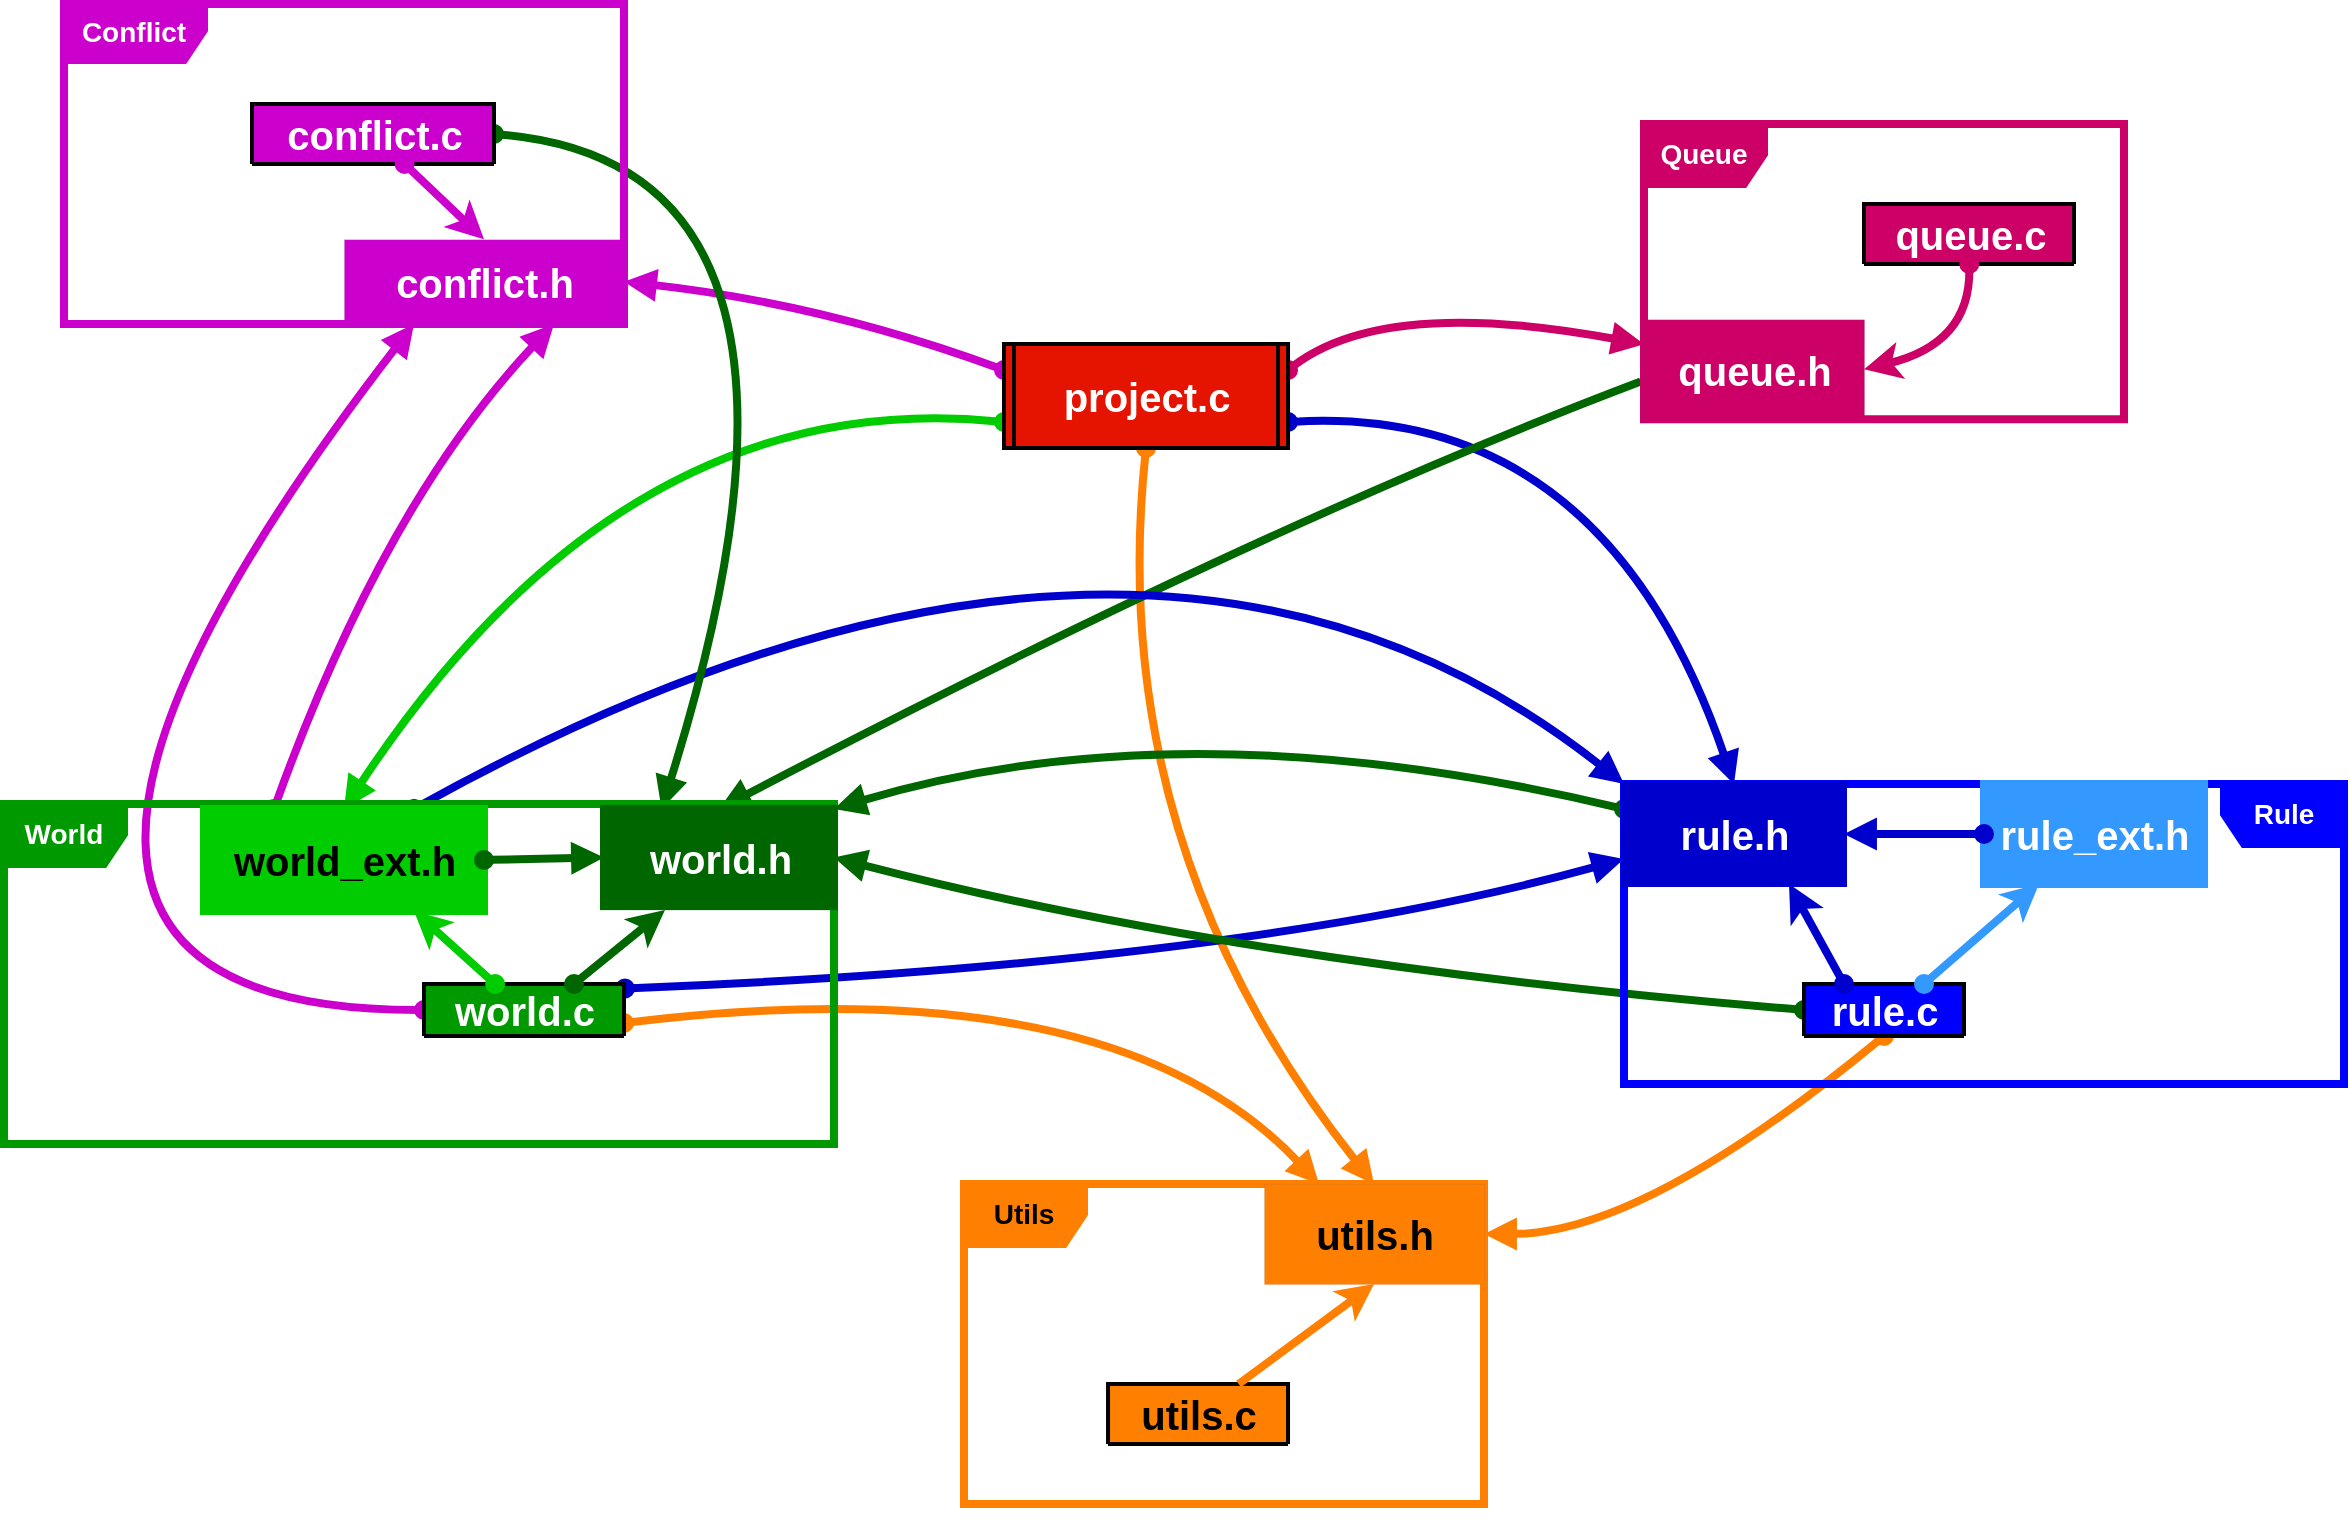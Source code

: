 <mxfile version="15.8.7" type="device"><diagram id="IHy4brF8DcbClrxb9_Ci" name="Page-1"><mxGraphModel dx="1422" dy="879" grid="1" gridSize="10" guides="1" tooltips="1" connect="1" arrows="1" fold="1" page="1" pageScale="1" pageWidth="827" pageHeight="1169" math="0" shadow="0"><root><mxCell id="0"/><mxCell id="1" parent="0"/><mxCell id="edge1" style="html=1;exitX=0;exitY=0.25;entryX=1;entryY=0.5;jettySize=auto;curved=1;endArrow=block;dashed=0;endFill=1;exitDx=0;exitDy=0;entryDx=0;entryDy=0;strokeWidth=4;strokeColor=#CC00CC;startArrow=oval;startFill=1;" parent="1" source="ZbygJh6ZweGKEKTTffZ8-1" target="CMv6oAulMgxnajZp-D9U-34" edge="1"><mxGeometry relative="1" as="geometry"><Array as="points"><mxPoint x="690" y="355"/></Array></mxGeometry></mxCell><mxCell id="edge2" style="html=1;exitX=1;exitY=0.25;jettySize=auto;curved=1;endArrow=block;dashed=0;endFill=1;strokeWidth=4;strokeColor=#CC0066;exitDx=0;exitDy=0;entryX=0;entryY=0.25;entryDx=0;entryDy=0;startArrow=oval;startFill=1;" parent="1" source="ZbygJh6ZweGKEKTTffZ8-1" target="CMv6oAulMgxnajZp-D9U-40" edge="1"><mxGeometry relative="1" as="geometry"><Array as="points"><mxPoint x="970" y="351"/></Array><mxPoint x="1142.5" y="227" as="targetPoint"/></mxGeometry></mxCell><mxCell id="edge3" style="html=1;exitX=1;exitY=0.75;jettySize=auto;curved=1;endArrow=block;dashed=0;endFill=1;exitDx=0;exitDy=0;entryX=0.5;entryY=0;entryDx=0;entryDy=0;strokeWidth=4;strokeColor=#0000CC;startArrow=oval;startFill=1;" parent="1" source="ZbygJh6ZweGKEKTTffZ8-1" target="CMv6oAulMgxnajZp-D9U-17" edge="1"><mxGeometry relative="1" as="geometry"><mxPoint x="1210" y="807" as="targetPoint"/><Array as="points"><mxPoint x="1080" y="405"/></Array></mxGeometry></mxCell><mxCell id="edge4" style="html=1;entryX=0.5;entryY=0;jettySize=auto;curved=1;endArrow=block;dashed=0;endFill=1;entryDx=0;entryDy=0;strokeWidth=4;strokeColor=#00CC00;exitX=0;exitY=0.75;exitDx=0;exitDy=0;startArrow=oval;startFill=1;" parent="1" source="ZbygJh6ZweGKEKTTffZ8-1" target="CMv6oAulMgxnajZp-D9U-10" edge="1"><mxGeometry relative="1" as="geometry"><Array as="points"><mxPoint x="590" y="395"/></Array><mxPoint x="800" y="597" as="sourcePoint"/></mxGeometry></mxCell><mxCell id="edge5" style="html=1;exitX=0.5;exitY=1;jettySize=auto;curved=1;endArrow=block;dashed=0;endFill=1;exitDx=0;exitDy=0;strokeWidth=4;strokeColor=#FF8000;entryX=0.5;entryY=0;entryDx=0;entryDy=0;startArrow=oval;startFill=1;" parent="1" source="ZbygJh6ZweGKEKTTffZ8-1" target="CMv6oAulMgxnajZp-D9U-26" edge="1"><mxGeometry relative="1" as="geometry"><Array as="points"><mxPoint x="830" y="625"/></Array></mxGeometry></mxCell><mxCell id="edge6" style="html=1;exitX=-0.015;exitY=0.623;entryX=0.5;entryY=0;jettySize=auto;curved=1;endArrow=block;dashed=0;endFill=1;exitDx=0;exitDy=0;entryDx=0;entryDy=0;exitPerimeter=0;strokeColor=#006600;strokeWidth=4;" parent="1" source="CMv6oAulMgxnajZp-D9U-40" target="CMv6oAulMgxnajZp-D9U-5" edge="1"><mxGeometry relative="1" as="geometry"><Array as="points"><mxPoint x="910" y="465"/></Array></mxGeometry></mxCell><mxCell id="edge7" style="html=1;exitX=0;exitY=0.25;entryX=1;entryY=0;jettySize=auto;curved=1;endArrow=block;dashed=0;endFill=1;entryDx=0;entryDy=0;exitDx=0;exitDy=0;strokeColor=#006600;strokeWidth=4;startArrow=oval;startFill=1;startSize=6;" parent="1" source="CMv6oAulMgxnajZp-D9U-17" target="CMv6oAulMgxnajZp-D9U-5" edge="1"><mxGeometry relative="1" as="geometry"><Array as="points"><mxPoint x="870" y="555"/></Array></mxGeometry></mxCell><mxCell id="edge10" style="html=1;exitX=0.25;exitY=0;jettySize=auto;curved=1;endArrow=block;dashed=0;endFill=1;exitDx=0;exitDy=0;strokeColor=#CC00CC;strokeWidth=4;startArrow=oval;startFill=1;entryX=0.75;entryY=1;entryDx=0;entryDy=0;" parent="1" source="CMv6oAulMgxnajZp-D9U-10" target="CMv6oAulMgxnajZp-D9U-34" edge="1"><mxGeometry relative="1" as="geometry"><Array as="points"><mxPoint x="470" y="455"/></Array><mxPoint x="570" y="475" as="targetPoint"/></mxGeometry></mxCell><mxCell id="edge12" style="html=1;jettySize=auto;curved=1;endArrow=block;dashed=0;endFill=1;entryX=0;entryY=0;entryDx=0;entryDy=0;strokeColor=#0000CC;strokeWidth=4;startArrow=oval;exitX=0.75;exitY=0;exitDx=0;exitDy=0;startFill=1;" parent="1" source="CMv6oAulMgxnajZp-D9U-10" target="CMv6oAulMgxnajZp-D9U-17" edge="1"><mxGeometry relative="1" as="geometry"><mxPoint x="1220" y="767" as="targetPoint"/><Array as="points"><mxPoint x="850" y="405"/></Array><mxPoint x="560" y="477" as="sourcePoint"/></mxGeometry></mxCell><mxCell id="edge9" style="html=1;exitX=1;exitY=0.5;entryX=0.25;entryY=0;jettySize=auto;curved=1;endArrow=block;dashed=0;endFill=1;entryDx=0;entryDy=0;exitDx=0;exitDy=0;strokeColor=#006600;strokeWidth=4;startArrow=oval;startFill=1;" parent="1" source="CMv6oAulMgxnajZp-D9U-30" target="CMv6oAulMgxnajZp-D9U-5" edge="1"><mxGeometry relative="1" as="geometry"><Array as="points"><mxPoint x="710" y="285"/></Array><mxPoint x="609.24" y="915.152" as="sourcePoint"/></mxGeometry></mxCell><mxCell id="edge15" style="html=1;exitX=0;exitY=0.5;jettySize=auto;curved=1;endArrow=block;dashed=0;endFill=1;exitDx=0;exitDy=0;strokeColor=#CC00CC;strokeWidth=4;startArrow=oval;startFill=1;entryX=0.25;entryY=1;entryDx=0;entryDy=0;" parent="1" source="CMv6oAulMgxnajZp-D9U-1" target="CMv6oAulMgxnajZp-D9U-34" edge="1"><mxGeometry relative="1" as="geometry"><Array as="points"><mxPoint x="220" y="708"/></Array><mxPoint x="580" y="1244" as="sourcePoint"/><mxPoint x="540" y="505" as="targetPoint"/></mxGeometry></mxCell><mxCell id="edge16" style="html=1;entryX=0;entryY=0.75;jettySize=auto;curved=1;endArrow=block;dashed=0;endFill=1;entryDx=0;entryDy=0;strokeWidth=4;strokeColor=#0000CC;startArrow=oval;startFill=1;exitX=1.005;exitY=0.086;exitDx=0;exitDy=0;exitPerimeter=0;" parent="1" source="CMv6oAulMgxnajZp-D9U-1" target="CMv6oAulMgxnajZp-D9U-17" edge="1"><mxGeometry relative="1" as="geometry"><Array as="points"><mxPoint x="900" y="685"/></Array><mxPoint x="760" y="653" as="sourcePoint"/></mxGeometry></mxCell><mxCell id="edge18" style="html=1;entryX=0.25;entryY=0;jettySize=auto;curved=1;endArrow=block;dashed=0;endFill=1;entryDx=0;entryDy=0;strokeWidth=4;strokeColor=#FF8000;exitX=1;exitY=0.75;exitDx=0;exitDy=0;startArrow=oval;startFill=1;" parent="1" source="JvfS2HEiLOCauHe2CTk1-27" target="CMv6oAulMgxnajZp-D9U-26" edge="1"><mxGeometry relative="1" as="geometry"><Array as="points"><mxPoint x="834" y="685"/></Array><mxPoint x="760" y="780" as="sourcePoint"/></mxGeometry></mxCell><mxCell id="edge21" style="html=1;jettySize=auto;curved=1;endArrow=block;dashed=0;endFill=1;strokeWidth=4;strokeColor=#FF8000;exitX=0.5;exitY=1;exitDx=0;exitDy=0;startArrow=oval;startFill=1;entryX=1;entryY=0.5;entryDx=0;entryDy=0;" parent="1" source="CMv6oAulMgxnajZp-D9U-13" target="CMv6oAulMgxnajZp-D9U-26" edge="1"><mxGeometry relative="1" as="geometry"><mxPoint x="1060" y="703" as="sourcePoint"/><Array as="points"><mxPoint x="1100" y="820"/></Array><mxPoint x="900" y="685" as="targetPoint"/></mxGeometry></mxCell><mxCell id="edge19" style="rounded=1;html=1;entryX=1;entryY=0.5;jettySize=auto;curved=1;endArrow=block;dashed=0;endFill=1;entryDx=0;entryDy=0;exitX=0;exitY=0.5;exitDx=0;exitDy=0;strokeWidth=4;strokeColor=#006600;startArrow=oval;startFill=1;" parent="1" source="CMv6oAulMgxnajZp-D9U-13" target="CMv6oAulMgxnajZp-D9U-5" edge="1"><mxGeometry relative="1" as="geometry"><Array as="points"><mxPoint x="900" y="685"/></Array><mxPoint x="1058.82" y="689.624" as="sourcePoint"/></mxGeometry></mxCell><mxCell id="ZbygJh6ZweGKEKTTffZ8-1" value="&lt;font style=&quot;font-size: 20px&quot;&gt;project.c&lt;/font&gt;" style="shape=process2;fixedSize=1;size=5;fontStyle=1;rounded=0;shadow=0;comic=0;fontFamily=Helvetica;fontSize=20;strokeColor=#000000;strokeWidth=2;fillColor=#e51400;html=1;fontColor=#ffffff;" parent="1" vertex="1"><mxGeometry x="780" y="375" width="142.02" height="52" as="geometry"/></mxCell><mxCell id="ZbygJh6ZweGKEKTTffZ8-6" value="&lt;font style=&quot;font-size: 14px&quot;&gt;&lt;b&gt;Utils&lt;/b&gt;&lt;/font&gt;" style="shape=umlFrame;whiteSpace=wrap;html=1;fillColor=#FF8000;strokeWidth=4;strokeColor=#FF8000;swimlaneFillColor=none;container=1;" parent="1" vertex="1"><mxGeometry x="760" y="795" width="260" height="160" as="geometry"/></mxCell><mxCell id="CMv6oAulMgxnajZp-D9U-26" value="&lt;b style=&quot;font-size: 20px&quot;&gt;utils.h&lt;br style=&quot;font-size: 20px&quot;&gt;&lt;/b&gt;" style="html=1;rounded=0;shadow=0;comic=0;fontFamily=Helvetica;fontSize=20;strokeColor=#56517e;strokeWidth=0;fillColor=#FF8000;verticalAlign=middle;" parent="ZbygJh6ZweGKEKTTffZ8-6" vertex="1"><mxGeometry x="150" width="110" height="50" as="geometry"/></mxCell><mxCell id="CMv6oAulMgxnajZp-D9U-22" value="utils.c" style="swimlane;fontStyle=1;align=center;verticalAlign=middle;childLayout=stackLayout;horizontal=1;startSize=30;horizontalStack=0;resizeParent=1;resizeParentMax=0;resizeLast=0;collapsible=1;marginBottom=0;rounded=0;shadow=0;comic=0;fontFamily=Helvetica;fontSize=20;strokeColor=#000000;strokeWidth=2;fillColor=#FF8000;html=1;" parent="ZbygJh6ZweGKEKTTffZ8-6" vertex="1" collapsed="1"><mxGeometry x="72.02" y="100" width="90" height="30" as="geometry"><mxRectangle x="250" y="960" width="200" height="124" as="alternateBounds"/></mxGeometry></mxCell><mxCell id="JvfS2HEiLOCauHe2CTk1-21" value="&lt;span style=&quot;color: rgb(0 , 0 , 0)&quot;&gt;enum state&lt;/span&gt;" style="text;whiteSpace=wrap;html=1;fontSize=14;fontFamily=Tahoma;fontColor=#FFFFFF;verticalAlign=middle;spacing=2;spacingLeft=4;spacingRight=4;" parent="CMv6oAulMgxnajZp-D9U-22" vertex="1"><mxGeometry y="30" width="90" height="30" as="geometry"/></mxCell><mxCell id="CMv6oAulMgxnajZp-D9U-24" value="" style="line;strokeWidth=1;fillColor=none;align=left;verticalAlign=middle;spacingTop=-1;spacingLeft=3;spacingRight=3;rotatable=0;labelPosition=right;points=[];portConstraint=eastwest;rounded=0;shadow=0;comic=0;fontFamily=Helvetica;fontSize=14;html=1;" parent="CMv6oAulMgxnajZp-D9U-22" vertex="1"><mxGeometry y="60" width="90" height="8" as="geometry"/></mxCell><mxCell id="JvfS2HEiLOCauHe2CTk1-26" value="&lt;span style=&quot;color: rgb(0 , 0 , 0)&quot;&gt;int modulo()&lt;/span&gt;" style="text;whiteSpace=wrap;html=1;fontSize=14;fontFamily=Tahoma;fontColor=#FFFFFF;verticalAlign=middle;spacing=2;spacingLeft=4;spacingRight=4;" parent="CMv6oAulMgxnajZp-D9U-22" vertex="1"><mxGeometry y="68" width="90" height="30" as="geometry"/></mxCell><mxCell id="JvfS2HEiLOCauHe2CTk1-25" value="&lt;span style=&quot;color: rgb(0 , 0 , 0) ; font-family: &amp;#34;tahoma&amp;#34;&quot;&gt;unsigned int chose_change()&lt;/span&gt;" style="text;whiteSpace=wrap;html=1;fontSize=14;fontFamily=Tahoma;fontColor=#FFFFFF;verticalAlign=middle;spacing=2;spacingLeft=4;spacingRight=4;" parent="CMv6oAulMgxnajZp-D9U-22" vertex="1"><mxGeometry y="98" width="90" height="30" as="geometry"/></mxCell><mxCell id="CMv6oAulMgxnajZp-D9U-27" value="" style="endArrow=classic;html=1;fontFamily=Helvetica;fontSize=14;startSize=23;curved=1;entryX=0.5;entryY=1;entryDx=0;entryDy=0;strokeWidth=4;strokeColor=#FF8000;" parent="ZbygJh6ZweGKEKTTffZ8-6" source="CMv6oAulMgxnajZp-D9U-22" target="CMv6oAulMgxnajZp-D9U-26" edge="1"><mxGeometry width="50" height="50" relative="1" as="geometry"><mxPoint x="367.5" y="-3.5" as="sourcePoint"/><mxPoint x="337.5" y="-33.5" as="targetPoint"/></mxGeometry></mxCell><mxCell id="ZbygJh6ZweGKEKTTffZ8-9" value="&lt;font color=&quot;#ffffff&quot; style=&quot;line-height: 1.2 ; font-size: 14px&quot;&gt;&lt;b&gt;Queue&lt;/b&gt;&lt;/font&gt;" style="shape=umlFrame;whiteSpace=wrap;html=1;fillColor=#CC0066;strokeWidth=4;strokeColor=#CC0066;swimlaneFillColor=none;container=1;" parent="1" vertex="1"><mxGeometry x="1100" y="265" width="240" height="147.65" as="geometry"><mxRectangle x="925" y="17" width="80" height="20" as="alternateBounds"/></mxGeometry></mxCell><mxCell id="CMv6oAulMgxnajZp-D9U-36" value="&lt;font color=&quot;#ffffff&quot; style=&quot;font-size: 20px;&quot;&gt;queue.c&lt;/font&gt;" style="swimlane;fontStyle=1;align=center;verticalAlign=middle;childLayout=stackLayout;horizontal=1;startSize=30;horizontalStack=0;resizeParent=1;resizeParentMax=0;resizeLast=0;collapsible=1;marginBottom=0;rounded=0;shadow=0;comic=0;fontFamily=Helvetica;fontSize=20;strokeColor=#000000;strokeWidth=2;fillColor=#CC0066;html=1;" parent="ZbygJh6ZweGKEKTTffZ8-9" vertex="1" collapsed="1"><mxGeometry x="110" y="40" width="105" height="30" as="geometry"><mxRectangle x="125" y="20" width="210" height="244" as="alternateBounds"/></mxGeometry></mxCell><mxCell id="JvfS2HEiLOCauHe2CTk1-33" value="&lt;span style=&quot;font-family: &amp;#34;tahoma&amp;#34;&quot;&gt;struct change&amp;nbsp;&lt;/span&gt;" style="text;strokeColor=none;fillColor=none;align=left;verticalAlign=middle;spacingLeft=4;spacingRight=4;overflow=hidden;rotatable=0;points=[[0,0.5],[1,0.5]];portConstraint=eastwest;rounded=0;shadow=0;comic=0;fontFamily=Helvetica;fontSize=14;html=1;" parent="CMv6oAulMgxnajZp-D9U-36" vertex="1"><mxGeometry y="30" width="105" height="30" as="geometry"/></mxCell><mxCell id="JvfS2HEiLOCauHe2CTk1-34" value="&lt;span style=&quot;font-family: &amp;#34;tahoma&amp;#34;&quot;&gt;struct queue&lt;/span&gt;" style="text;strokeColor=none;fillColor=none;align=left;verticalAlign=middle;spacingLeft=4;spacingRight=4;overflow=hidden;rotatable=0;points=[[0,0.5],[1,0.5]];portConstraint=eastwest;rounded=0;shadow=0;comic=0;fontFamily=Helvetica;fontSize=14;html=1;" parent="CMv6oAulMgxnajZp-D9U-36" vertex="1"><mxGeometry y="60" width="105" height="30" as="geometry"/></mxCell><mxCell id="CMv6oAulMgxnajZp-D9U-38" value="" style="line;strokeWidth=1;fillColor=none;align=left;verticalAlign=middle;spacingTop=-1;spacingLeft=3;spacingRight=3;rotatable=0;labelPosition=right;points=[];portConstraint=eastwest;rounded=0;shadow=0;comic=0;fontFamily=Helvetica;fontSize=14;html=1;" parent="CMv6oAulMgxnajZp-D9U-36" vertex="1"><mxGeometry y="90" width="105" height="8" as="geometry"/></mxCell><mxCell id="JvfS2HEiLOCauHe2CTk1-35" value="&lt;span style=&quot;font-family: &amp;#34;tahoma&amp;#34;&quot;&gt;struct change* change_create()&lt;/span&gt;" style="text;strokeColor=none;fillColor=none;align=left;verticalAlign=middle;spacingLeft=4;spacingRight=4;overflow=hidden;rotatable=0;points=[[0,0.5],[1,0.5]];portConstraint=eastwest;rounded=0;shadow=0;comic=0;fontFamily=Helvetica;fontSize=14;html=1;" parent="CMv6oAulMgxnajZp-D9U-36" vertex="1"><mxGeometry y="98" width="105" height="30" as="geometry"/></mxCell><mxCell id="JvfS2HEiLOCauHe2CTk1-36" value="&lt;div style=&quot;font-family: &amp;#34;tahoma&amp;#34;&quot;&gt;void queue_init();&lt;/div&gt;" style="text;strokeColor=none;fillColor=none;align=left;verticalAlign=middle;spacingLeft=4;spacingRight=4;overflow=hidden;rotatable=0;points=[[0,0.5],[1,0.5]];portConstraint=eastwest;rounded=0;shadow=0;comic=0;fontFamily=Helvetica;fontSize=14;html=1;" parent="CMv6oAulMgxnajZp-D9U-36" vertex="1"><mxGeometry y="128" width="105" height="30" as="geometry"/></mxCell><mxCell id="JvfS2HEiLOCauHe2CTk1-37" value="&lt;span style=&quot;font-family: &amp;#34;tahoma&amp;#34;&quot;&gt;int queue_is_not_empty()&lt;/span&gt;" style="text;strokeColor=none;fillColor=none;align=left;verticalAlign=middle;spacingLeft=4;spacingRight=4;overflow=hidden;rotatable=0;points=[[0,0.5],[1,0.5]];portConstraint=eastwest;rounded=0;shadow=0;comic=0;fontFamily=Helvetica;fontSize=14;html=1;" parent="CMv6oAulMgxnajZp-D9U-36" vertex="1"><mxGeometry y="158" width="105" height="30" as="geometry"/></mxCell><mxCell id="JvfS2HEiLOCauHe2CTk1-38" value="&lt;span style=&quot;font-family: &amp;#34;tahoma&amp;#34;&quot;&gt;void queue_append()&lt;/span&gt;" style="text;strokeColor=none;fillColor=none;align=left;verticalAlign=middle;spacingLeft=4;spacingRight=4;overflow=hidden;rotatable=0;points=[[0,0.5],[1,0.5]];portConstraint=eastwest;rounded=0;shadow=0;comic=0;fontFamily=Helvetica;fontSize=14;html=1;" parent="CMv6oAulMgxnajZp-D9U-36" vertex="1"><mxGeometry y="188" width="105" height="30" as="geometry"/></mxCell><mxCell id="JvfS2HEiLOCauHe2CTk1-39" value="&lt;span style=&quot;font-family: &amp;#34;tahoma&amp;#34;&quot;&gt;struct change* queue_pop()&lt;/span&gt;" style="text;strokeColor=none;fillColor=none;align=left;verticalAlign=middle;spacingLeft=4;spacingRight=4;overflow=hidden;rotatable=0;points=[[0,0.5],[1,0.5]];portConstraint=eastwest;rounded=0;shadow=0;comic=0;fontFamily=Helvetica;fontSize=14;html=1;" parent="CMv6oAulMgxnajZp-D9U-36" vertex="1"><mxGeometry y="218" width="105" height="30" as="geometry"/></mxCell><mxCell id="CMv6oAulMgxnajZp-D9U-40" value="&lt;b style=&quot;font-size: 20px;&quot;&gt;&lt;font color=&quot;#ffffff&quot; style=&quot;font-size: 20px;&quot;&gt;queue.h&lt;/font&gt;&lt;br style=&quot;font-size: 20px;&quot;&gt;&lt;/b&gt;" style="html=1;rounded=0;shadow=0;comic=0;fontFamily=Helvetica;fontSize=20;strokeColor=#56517e;strokeWidth=0;fillColor=#CC0066;verticalAlign=middle;" parent="ZbygJh6ZweGKEKTTffZ8-9" vertex="1"><mxGeometry y="97.65" width="110" height="50" as="geometry"/></mxCell><mxCell id="CMv6oAulMgxnajZp-D9U-41" value="" style="endArrow=classic;html=1;fontFamily=Helvetica;fontSize=14;startSize=6;curved=1;entryX=1;entryY=0.5;entryDx=0;entryDy=0;strokeWidth=4;strokeColor=#CC0066;startArrow=oval;startFill=1;" parent="ZbygJh6ZweGKEKTTffZ8-9" source="CMv6oAulMgxnajZp-D9U-36" target="CMv6oAulMgxnajZp-D9U-40" edge="1"><mxGeometry width="50" height="50" relative="1" as="geometry"><mxPoint x="-201.5" y="-6" as="sourcePoint"/><mxPoint x="-231.5" y="-36" as="targetPoint"/><Array as="points"><mxPoint x="163" y="110"/></Array></mxGeometry></mxCell><mxCell id="ZbygJh6ZweGKEKTTffZ8-10" value="&lt;font style=&quot;font-size: 14px&quot; color=&quot;#ffffff&quot;&gt;&lt;b&gt;Conflict&lt;/b&gt;&lt;/font&gt;" style="shape=umlFrame;whiteSpace=wrap;html=1;fillColor=#CC00CC;strokeWidth=4;strokeColor=#CC00CC;swimlaneFillColor=none;shadow=0;treeMoving=0;container=1;width=70;height=28;" parent="1" vertex="1"><mxGeometry x="310" y="205" width="280" height="160" as="geometry"/></mxCell><mxCell id="CMv6oAulMgxnajZp-D9U-34" value="&lt;b&gt;&lt;font color=&quot;#ffffff&quot; style=&quot;font-size: 20px&quot;&gt;conflict.h&lt;/font&gt;&lt;br&gt;&lt;/b&gt;" style="html=1;rounded=0;shadow=0;comic=0;fontFamily=Helvetica;fontSize=14;strokeColor=#56517e;strokeWidth=0;fillColor=#CC00CC;" parent="ZbygJh6ZweGKEKTTffZ8-10" vertex="1"><mxGeometry x="140" y="117.65" width="140" height="42.35" as="geometry"/></mxCell><mxCell id="CMv6oAulMgxnajZp-D9U-30" value="&lt;font color=&quot;#ffffff&quot; style=&quot;font-size: 20px&quot;&gt;conflict.c&lt;/font&gt;" style="swimlane;fontStyle=1;align=center;verticalAlign=middle;childLayout=stackLayout;horizontal=1;startSize=33;horizontalStack=0;resizeParent=1;resizeParentMax=0;resizeLast=0;collapsible=1;marginBottom=0;rounded=0;shadow=0;comic=0;fontFamily=Helvetica;fontSize=14;strokeColor=#000000;strokeWidth=2;fillColor=#CC00CC;html=1;" parent="ZbygJh6ZweGKEKTTffZ8-10" vertex="1" collapsed="1"><mxGeometry x="94" y="50" width="121" height="30" as="geometry"><mxRectangle x="79" y="20" width="190" height="117" as="alternateBounds"/></mxGeometry></mxCell><mxCell id="CMv6oAulMgxnajZp-D9U-31" value="&lt;div&gt;&lt;font face=&quot;Tahoma&quot;&gt;struct conflict&amp;nbsp;&lt;/font&gt;&lt;/div&gt;" style="text;strokeColor=none;fillColor=none;align=left;verticalAlign=middle;spacingLeft=4;spacingRight=4;overflow=hidden;rotatable=0;points=[[0,0.5],[1,0.5]];portConstraint=eastwest;rounded=0;shadow=0;comic=0;fontFamily=Helvetica;fontSize=14;html=1;" parent="CMv6oAulMgxnajZp-D9U-30" vertex="1"><mxGeometry y="30" width="121" height="24" as="geometry"/></mxCell><mxCell id="CMv6oAulMgxnajZp-D9U-32" value="" style="line;strokeWidth=1;fillColor=none;align=left;verticalAlign=middle;spacingTop=-1;spacingLeft=3;spacingRight=3;rotatable=0;labelPosition=right;points=[];portConstraint=eastwest;rounded=0;shadow=0;comic=0;fontFamily=Helvetica;fontSize=14;html=1;" parent="CMv6oAulMgxnajZp-D9U-30" vertex="1"><mxGeometry y="54" width="121" height="8" as="geometry"/></mxCell><mxCell id="CMv6oAulMgxnajZp-D9U-33" value="&lt;div&gt;&lt;font face=&quot;Tahoma&quot;&gt;void construct_t_conflicts()&lt;/font&gt;&lt;/div&gt;" style="text;strokeColor=none;fillColor=none;align=left;verticalAlign=middle;spacingLeft=4;spacingRight=4;overflow=hidden;rotatable=0;points=[[0,0.5],[1,0.5]];portConstraint=eastwest;rounded=0;shadow=0;comic=0;fontFamily=Helvetica;fontSize=14;html=1;" parent="CMv6oAulMgxnajZp-D9U-30" vertex="1"><mxGeometry y="62" width="121" height="24" as="geometry"/></mxCell><mxCell id="4Sy4w3mV0IqZhs9dbPJF-2" value="&lt;div&gt;&lt;span&gt;&lt;font face=&quot;Tahoma&quot;&gt;int solve_conflict()&lt;/font&gt;&lt;/span&gt;&lt;br&gt;&lt;/div&gt;" style="text;strokeColor=none;fillColor=none;align=left;verticalAlign=middle;spacingLeft=4;spacingRight=4;overflow=hidden;rotatable=0;points=[[0,0.5],[1,0.5]];portConstraint=eastwest;rounded=0;shadow=0;comic=0;fontFamily=Helvetica;fontSize=14;html=1;" parent="CMv6oAulMgxnajZp-D9U-30" vertex="1"><mxGeometry y="86" width="121" height="28" as="geometry"/></mxCell><mxCell id="CMv6oAulMgxnajZp-D9U-35" value="" style="endArrow=classic;html=1;fontFamily=Helvetica;fontSize=14;startSize=6;curved=1;entryX=0.5;entryY=0;entryDx=0;entryDy=0;strokeWidth=4;strokeColor=#CC00CC;startArrow=oval;startFill=1;" parent="ZbygJh6ZweGKEKTTffZ8-10" source="CMv6oAulMgxnajZp-D9U-30" target="CMv6oAulMgxnajZp-D9U-34" edge="1"><mxGeometry width="50" height="50" relative="1" as="geometry"><mxPoint x="165" y="299" as="sourcePoint"/><mxPoint x="135" y="269" as="targetPoint"/></mxGeometry></mxCell><mxCell id="ZbygJh6ZweGKEKTTffZ8-7" value="&lt;font style=&quot;font-size: 14px&quot; color=&quot;#ffffff&quot;&gt;&lt;b&gt;Rule&lt;/b&gt;&lt;/font&gt;" style="shape=umlFrame;whiteSpace=wrap;html=1;fillColor=#0000FF;strokeWidth=4;strokeColor=#0000FF;swimlaneFillColor=none;flipH=1;container=1;noLabel=0;snapToPoint=0;treeFolding=0;" parent="1" vertex="1"><mxGeometry x="1090" y="595" width="360" height="150" as="geometry"/></mxCell><mxCell id="CMv6oAulMgxnajZp-D9U-17" value="&lt;b style=&quot;font-size: 20px&quot;&gt;&lt;font color=&quot;#ffffff&quot; style=&quot;font-size: 20px&quot;&gt;rule.h&lt;/font&gt;&lt;br style=&quot;font-size: 20px&quot;&gt;&lt;/b&gt;" style="html=1;rounded=0;shadow=0;comic=0;fontFamily=Helvetica;fontSize=20;strokeWidth=3;fillColor=#0000CC;strokeColor=#0000CC;" parent="ZbygJh6ZweGKEKTTffZ8-7" vertex="1"><mxGeometry width="110" height="50" as="geometry"/></mxCell><mxCell id="CMv6oAulMgxnajZp-D9U-19" value="&lt;b style=&quot;font-size: 20px&quot;&gt;&lt;font color=&quot;#ffffff&quot; style=&quot;font-size: 20px&quot;&gt;rule_ext.h&lt;/font&gt;&lt;br style=&quot;font-size: 20px&quot;&gt;&lt;/b&gt;" style="html=1;rounded=0;shadow=0;comic=0;fontFamily=Helvetica;fontSize=20;strokeWidth=4;fillColor=#3399FF;strokeColor=#3399FF;" parent="ZbygJh6ZweGKEKTTffZ8-7" vertex="1"><mxGeometry x="180" width="110" height="50" as="geometry"/></mxCell><mxCell id="CMv6oAulMgxnajZp-D9U-12" style="rounded=1;html=1;jettySize=auto;curved=1;endArrow=block;dashed=0;endFill=1;entryX=1;entryY=0.5;entryDx=0;entryDy=0;strokeColor=#0000CC;strokeWidth=4;startArrow=oval;startFill=1;exitX=0;exitY=0.5;exitDx=0;exitDy=0;" parent="ZbygJh6ZweGKEKTTffZ8-7" source="CMv6oAulMgxnajZp-D9U-19" target="CMv6oAulMgxnajZp-D9U-17" edge="1"><mxGeometry relative="1" as="geometry"><Array as="points"/><mxPoint x="-109" y="-699" as="targetPoint"/><mxPoint x="150" y="25" as="sourcePoint"/></mxGeometry></mxCell><mxCell id="CMv6oAulMgxnajZp-D9U-13" value="&lt;font color=&quot;#ffffff&quot; style=&quot;font-size: 20px;&quot;&gt;rule.c&lt;/font&gt;" style="swimlane;fontStyle=1;align=center;verticalAlign=middle;childLayout=stackLayout;horizontal=1;startSize=26;horizontalStack=0;resizeParent=1;resizeParentMax=0;resizeLast=0;collapsible=1;marginBottom=0;rounded=0;shadow=0;comic=0;fontFamily=Helvetica;fontSize=20;strokeColor=#000000;strokeWidth=2;fillColor=#0000FF;html=1;" parent="ZbygJh6ZweGKEKTTffZ8-7" vertex="1" collapsed="1"><mxGeometry x="90" y="100" width="80" height="26" as="geometry"><mxRectangle x="40" y="90" width="220" height="402" as="alternateBounds"/></mxGeometry></mxCell><mxCell id="JvfS2HEiLOCauHe2CTk1-18" value="&lt;div&gt;&lt;span style=&quot;font-family: &amp;#34;tahoma&amp;#34;&quot;&gt;struct next_state&lt;/span&gt;&lt;/div&gt;" style="text;strokeColor=none;fillColor=none;align=left;verticalAlign=middle;spacingLeft=4;spacingRight=4;overflow=hidden;rotatable=0;points=[[0,0.5],[1,0.5]];portConstraint=eastwest;rounded=0;shadow=0;comic=0;fontFamily=Helvetica;fontSize=14;html=1;" parent="CMv6oAulMgxnajZp-D9U-13" vertex="1"><mxGeometry y="26" width="80" height="30" as="geometry"/></mxCell><mxCell id="JvfS2HEiLOCauHe2CTk1-17" value="&lt;div&gt;&lt;span style=&quot;font-family: &amp;#34;tahoma&amp;#34;&quot;&gt;struct rule&lt;/span&gt;&lt;/div&gt;" style="text;strokeColor=none;fillColor=none;align=left;verticalAlign=middle;spacingLeft=4;spacingRight=4;overflow=hidden;rotatable=0;points=[[0,0.5],[1,0.5]];portConstraint=eastwest;rounded=0;shadow=0;comic=0;fontFamily=Helvetica;fontSize=14;html=1;" parent="CMv6oAulMgxnajZp-D9U-13" vertex="1"><mxGeometry y="56" width="80" height="30" as="geometry"/></mxCell><mxCell id="CMv6oAulMgxnajZp-D9U-15" value="" style="line;strokeWidth=1;fillColor=none;align=left;verticalAlign=middle;spacingTop=-1;spacingLeft=3;spacingRight=3;rotatable=0;labelPosition=right;points=[];portConstraint=eastwest;rounded=0;shadow=0;comic=0;fontFamily=Helvetica;fontSize=14;html=1;" parent="CMv6oAulMgxnajZp-D9U-13" vertex="1"><mxGeometry y="86" width="80" height="8" as="geometry"/></mxCell><mxCell id="JvfS2HEiLOCauHe2CTk1-10" value="&lt;span style=&quot;font-family: &amp;#34;tahoma&amp;#34;&quot;&gt;void rules_init()&lt;/span&gt;" style="text;strokeColor=none;fillColor=none;align=left;verticalAlign=middle;spacingLeft=4;spacingRight=4;overflow=hidden;rotatable=0;points=[[0,0.5],[1,0.5]];portConstraint=eastwest;rounded=0;shadow=0;comic=0;fontFamily=Helvetica;fontSize=14;html=1;" parent="CMv6oAulMgxnajZp-D9U-13" vertex="1"><mxGeometry y="94" width="80" height="30" as="geometry"/></mxCell><mxCell id="JvfS2HEiLOCauHe2CTk1-7" value="&lt;div&gt;&lt;span style=&quot;font-family: &amp;#34;tahoma&amp;#34;&quot;&gt;unsigned int rules_count()&lt;/span&gt;&lt;/div&gt;" style="text;strokeColor=none;fillColor=none;align=left;verticalAlign=middle;spacingLeft=4;spacingRight=4;overflow=hidden;rotatable=0;points=[[0,0.5],[1,0.5]];portConstraint=eastwest;rounded=0;shadow=0;comic=0;fontFamily=Helvetica;fontSize=14;html=1;" parent="CMv6oAulMgxnajZp-D9U-13" vertex="1"><mxGeometry y="124" width="80" height="30" as="geometry"/></mxCell><mxCell id="JvfS2HEiLOCauHe2CTk1-8" value="&lt;div&gt;&lt;span style=&quot;font-family: &amp;#34;tahoma&amp;#34;&quot;&gt;struct rule* rule_get()&lt;/span&gt;&lt;/div&gt;" style="text;strokeColor=none;fillColor=none;align=left;verticalAlign=middle;spacingLeft=4;spacingRight=4;overflow=hidden;rotatable=0;points=[[0,0.5],[1,0.5]];portConstraint=eastwest;rounded=0;shadow=0;comic=0;fontFamily=Helvetica;fontSize=14;html=1;" parent="CMv6oAulMgxnajZp-D9U-13" vertex="1"><mxGeometry y="154" width="80" height="30" as="geometry"/></mxCell><mxCell id="JvfS2HEiLOCauHe2CTk1-12" value="&lt;span style=&quot;font-family: &amp;#34;tahoma&amp;#34;&quot;&gt;int rule_match()&lt;/span&gt;" style="text;strokeColor=none;fillColor=none;align=left;verticalAlign=middle;spacingLeft=4;spacingRight=4;overflow=hidden;rotatable=0;points=[[0,0.5],[1,0.5]];portConstraint=eastwest;rounded=0;shadow=0;comic=0;fontFamily=Helvetica;fontSize=14;html=1;" parent="CMv6oAulMgxnajZp-D9U-13" vertex="1"><mxGeometry y="184" width="80" height="30" as="geometry"/></mxCell><mxCell id="JvfS2HEiLOCauHe2CTk1-16" value="&lt;div&gt;&lt;span style=&quot;font-family: &amp;#34;tahoma&amp;#34;&quot;&gt;unsigned int rule_num_changes()&lt;/span&gt;&lt;/div&gt;" style="text;strokeColor=none;fillColor=none;align=left;verticalAlign=middle;spacingLeft=4;spacingRight=4;overflow=hidden;rotatable=0;points=[[0,0.5],[1,0.5]];portConstraint=eastwest;rounded=0;shadow=0;comic=0;fontFamily=Helvetica;fontSize=14;html=1;" parent="CMv6oAulMgxnajZp-D9U-13" vertex="1"><mxGeometry y="214" width="80" height="30" as="geometry"/></mxCell><mxCell id="JvfS2HEiLOCauHe2CTk1-14" value="&lt;div&gt;&lt;font face=&quot;Tahoma&quot;&gt;unsigned int rule_change_to()&lt;/font&gt;&lt;/div&gt;" style="text;strokeColor=none;fillColor=none;align=left;verticalAlign=middle;spacingLeft=4;spacingRight=4;overflow=hidden;rotatable=0;points=[[0,0.5],[1,0.5]];portConstraint=eastwest;rounded=0;shadow=0;comic=0;fontFamily=Helvetica;fontSize=14;html=1;" parent="CMv6oAulMgxnajZp-D9U-13" vertex="1"><mxGeometry y="244" width="80" height="30" as="geometry"/></mxCell><mxCell id="JvfS2HEiLOCauHe2CTk1-15" value="&lt;div&gt;&lt;font face=&quot;Tahoma&quot;&gt;int rule_change_dx()&lt;/font&gt;&lt;/div&gt;" style="text;strokeColor=none;fillColor=none;align=left;verticalAlign=middle;spacingLeft=4;spacingRight=4;overflow=hidden;rotatable=0;points=[[0,0.5],[1,0.5]];portConstraint=eastwest;rounded=0;shadow=0;comic=0;fontFamily=Helvetica;fontSize=14;html=1;" parent="CMv6oAulMgxnajZp-D9U-13" vertex="1"><mxGeometry y="274" width="80" height="30" as="geometry"/></mxCell><mxCell id="JvfS2HEiLOCauHe2CTk1-13" value="&lt;span style=&quot;font-family: &amp;#34;tahoma&amp;#34;&quot;&gt;int rule_change_dy()&lt;/span&gt;" style="text;strokeColor=none;fillColor=none;align=left;verticalAlign=middle;spacingLeft=4;spacingRight=4;overflow=hidden;rotatable=0;points=[[0,0.5],[1,0.5]];portConstraint=eastwest;rounded=0;shadow=0;comic=0;fontFamily=Helvetica;fontSize=14;html=1;" parent="CMv6oAulMgxnajZp-D9U-13" vertex="1"><mxGeometry y="304" width="80" height="30" as="geometry"/></mxCell><mxCell id="4Sy4w3mV0IqZhs9dbPJF-13" value="" style="line;strokeWidth=1;fillColor=none;align=left;verticalAlign=middle;spacingTop=-1;spacingLeft=3;spacingRight=3;rotatable=0;labelPosition=right;points=[];portConstraint=eastwest;rounded=0;shadow=0;comic=0;fontFamily=Helvetica;fontSize=14;html=1;" parent="CMv6oAulMgxnajZp-D9U-13" vertex="1"><mxGeometry y="334" width="80" height="8" as="geometry"/></mxCell><mxCell id="JvfS2HEiLOCauHe2CTk1-19" value="&lt;div&gt;&lt;font face=&quot;Tahoma&quot;&gt;void find_neighbors()&lt;/font&gt;&lt;/div&gt;" style="text;strokeColor=none;fillColor=none;align=left;verticalAlign=middle;spacingLeft=4;spacingRight=4;overflow=hidden;rotatable=0;points=[[0,0.5],[1,0.5]];portConstraint=eastwest;rounded=0;shadow=0;comic=0;fontFamily=Helvetica;fontSize=14;html=1;" parent="CMv6oAulMgxnajZp-D9U-13" vertex="1"><mxGeometry y="342" width="80" height="30" as="geometry"/></mxCell><mxCell id="JvfS2HEiLOCauHe2CTk1-20" value="&lt;span style=&quot;font-family: &amp;#34;tahoma&amp;#34;&quot;&gt;int compare_patterns()&lt;/span&gt;" style="text;strokeColor=none;fillColor=none;align=left;verticalAlign=middle;spacingLeft=4;spacingRight=4;overflow=hidden;rotatable=0;points=[[0,0.5],[1,0.5]];portConstraint=eastwest;rounded=0;shadow=0;comic=0;fontFamily=Helvetica;fontSize=14;html=1;" parent="CMv6oAulMgxnajZp-D9U-13" vertex="1"><mxGeometry y="372" width="80" height="30" as="geometry"/></mxCell><mxCell id="CMv6oAulMgxnajZp-D9U-20" value="" style="endArrow=classic;html=1;fontFamily=Helvetica;fontSize=14;startSize=6;curved=1;entryX=0.25;entryY=1;entryDx=0;entryDy=0;strokeWidth=4;strokeColor=#3399FF;exitX=0.75;exitY=0;exitDx=0;exitDy=0;startArrow=oval;startFill=1;" parent="ZbygJh6ZweGKEKTTffZ8-7" source="CMv6oAulMgxnajZp-D9U-13" target="CMv6oAulMgxnajZp-D9U-19" edge="1"><mxGeometry width="50" height="50" relative="1" as="geometry"><mxPoint x="541" y="-490" as="sourcePoint"/><mxPoint x="-316" y="-499" as="targetPoint"/></mxGeometry></mxCell><mxCell id="CMv6oAulMgxnajZp-D9U-18" value="" style="endArrow=classic;html=1;fontFamily=Helvetica;fontSize=14;startSize=6;curved=1;entryX=0.75;entryY=1;entryDx=0;entryDy=0;strokeWidth=4;strokeColor=#0000CC;exitX=0.25;exitY=0;exitDx=0;exitDy=0;startArrow=oval;startFill=1;" parent="ZbygJh6ZweGKEKTTffZ8-7" source="CMv6oAulMgxnajZp-D9U-13" target="CMv6oAulMgxnajZp-D9U-17" edge="1"><mxGeometry width="50" height="50" relative="1" as="geometry"><mxPoint x="-181" y="-529" as="sourcePoint"/><mxPoint x="-211" y="-559" as="targetPoint"/></mxGeometry></mxCell><mxCell id="ZbygJh6ZweGKEKTTffZ8-8" value="&lt;font style=&quot;font-size: 14px&quot; color=&quot;#ffffff&quot;&gt;&lt;b&gt;World&lt;/b&gt;&lt;/font&gt;&lt;div style=&quot;color: rgb(0 , 0 , 0) ; font-family: &amp;#34;helvetica&amp;#34; ; font-size: 14px ; font-style: normal ; font-weight: 400 ; letter-spacing: normal ; text-align: left ; text-indent: 0px ; text-transform: none ; word-spacing: 0px ; background-color: rgb(248 , 249 , 250)&quot;&gt;&lt;/div&gt;" style="shape=umlFrame;whiteSpace=wrap;html=1;fillColor=#009900;strokeWidth=4;strokeColor=#009900;swimlaneFillColor=none;overflow=visible;noLabel=0;fixDash=0;autosize=0;container=1;portConstraintRotation=0;" parent="1" vertex="1"><mxGeometry x="280" y="605" width="415" height="170" as="geometry"><mxRectangle x="250" y="492" width="70" height="20" as="alternateBounds"/></mxGeometry></mxCell><mxCell id="CMv6oAulMgxnajZp-D9U-10" value="&lt;b style=&quot;font-size: 20px&quot;&gt;world_ext.h&lt;br style=&quot;font-size: 20px&quot;&gt;&lt;/b&gt;" style="html=1;rounded=0;shadow=0;comic=0;fontFamily=Helvetica;fontSize=20;strokeWidth=4;fillColor=#00CC00;strokeColor=#00CC00;" parent="ZbygJh6ZweGKEKTTffZ8-8" vertex="1"><mxGeometry x="100" y="2.46" width="140" height="51.06" as="geometry"/></mxCell><mxCell id="CMv6oAulMgxnajZp-D9U-5" value="&lt;b style=&quot;font-size: 20px&quot;&gt;&lt;font color=&quot;#ffffff&quot; style=&quot;font-size: 20px&quot;&gt;world.h&lt;/font&gt;&lt;br style=&quot;font-size: 20px&quot;&gt;&lt;/b&gt;" style="html=1;rounded=0;shadow=0;comic=0;fontFamily=Helvetica;fontSize=20;strokeWidth=4;fillColor=#006600;strokeColor=#006600;" parent="ZbygJh6ZweGKEKTTffZ8-8" vertex="1"><mxGeometry x="300" y="2.46" width="115" height="48.6" as="geometry"/></mxCell><mxCell id="edge11" style="rounded=1;html=1;exitX=1;exitY=0.5;jettySize=auto;curved=1;endArrow=block;dashed=0;endFill=1;entryX=0;entryY=0.5;entryDx=0;entryDy=0;exitDx=0;exitDy=0;strokeWidth=4;strokeColor=#006600;startArrow=oval;startFill=1;" parent="ZbygJh6ZweGKEKTTffZ8-8" source="CMv6oAulMgxnajZp-D9U-10" target="CMv6oAulMgxnajZp-D9U-5" edge="1"><mxGeometry relative="1" as="geometry"><Array as="points"/><mxPoint x="617.02" y="481.083" as="targetPoint"/></mxGeometry></mxCell><mxCell id="CMv6oAulMgxnajZp-D9U-1" value="&lt;font color=&quot;#ffffff&quot;&gt;world.c&lt;/font&gt;" style="swimlane;fontStyle=1;align=center;verticalAlign=middle;childLayout=stackLayout;horizontal=1;startSize=26;horizontalStack=0;resizeParent=1;resizeParentMax=0;resizeLast=0;collapsible=1;marginBottom=0;rounded=0;shadow=0;comic=0;fontFamily=Helvetica;fontSize=20;strokeColor=#000000;strokeWidth=2;fillColor=#009900;html=1;" parent="ZbygJh6ZweGKEKTTffZ8-8" vertex="1" collapsed="1"><mxGeometry x="210" y="90" width="100" height="26" as="geometry"><mxRectangle x="150" y="80.003" width="170" height="169" as="alternateBounds"/></mxGeometry></mxCell><mxCell id="JvfS2HEiLOCauHe2CTk1-27" value="&lt;span style=&quot;color: rgb(0 , 0 , 0)&quot;&gt;enum state&lt;/span&gt;" style="text;whiteSpace=wrap;html=1;fontSize=14;fontFamily=Tahoma;fontColor=#FFFFFF;verticalAlign=middle;spacing=2;spacingLeft=4;spacingRight=4;" parent="CMv6oAulMgxnajZp-D9U-1" vertex="1"><mxGeometry y="26" width="100" height="36.833" as="geometry"/></mxCell><mxCell id="CMv6oAulMgxnajZp-D9U-3" value="" style="line;strokeWidth=1;fillColor=none;align=left;verticalAlign=middle;spacingTop=-1;spacingLeft=3;spacingRight=3;rotatable=0;labelPosition=right;points=[];portConstraint=eastwest;rounded=0;shadow=0;comic=0;fontFamily=Helvetica;fontSize=14;html=1;" parent="CMv6oAulMgxnajZp-D9U-1" vertex="1"><mxGeometry y="62.833" width="100" height="8.667" as="geometry"/></mxCell><mxCell id="JvfS2HEiLOCauHe2CTk1-30" value="&lt;span style=&quot;color: rgb(0 , 0 , 0)&quot;&gt;struct world world_init()&lt;/span&gt;" style="text;whiteSpace=wrap;html=1;fontSize=14;fontFamily=Tahoma;fontColor=#FFFFFF;verticalAlign=middle;spacing=2;spacingLeft=4;spacingRight=4;" parent="CMv6oAulMgxnajZp-D9U-1" vertex="1"><mxGeometry y="71.5" width="100" height="32.5" as="geometry"/></mxCell><mxCell id="JvfS2HEiLOCauHe2CTk1-31" value="&lt;span style=&quot;color: rgb(0 , 0 , 0) ; font-family: &amp;#34;tahoma&amp;#34;&quot;&gt;void world_disp()&lt;/span&gt;" style="text;whiteSpace=wrap;html=1;fontSize=14;fontFamily=Tahoma;fontColor=#FFFFFF;verticalAlign=middle;spacing=2;spacingLeft=4;spacingRight=4;" parent="CMv6oAulMgxnajZp-D9U-1" vertex="1"><mxGeometry y="104" width="100" height="32.5" as="geometry"/></mxCell><mxCell id="JvfS2HEiLOCauHe2CTk1-32" value="&lt;span style=&quot;color: rgb(0 , 0 , 0) ; font-family: &amp;#34;tahoma&amp;#34;&quot;&gt;void world_apply_rule(&lt;/span&gt;&lt;span style=&quot;color: rgb(0 , 0 , 0) ; font-family: &amp;#34;tahoma&amp;#34;&quot;&gt;)&lt;/span&gt;" style="text;whiteSpace=wrap;html=1;fontSize=14;fontFamily=Tahoma;fontColor=#FFFFFF;verticalAlign=middle;spacing=2;spacingLeft=4;spacingRight=4;" parent="CMv6oAulMgxnajZp-D9U-1" vertex="1"><mxGeometry y="136.5" width="100" height="32.5" as="geometry"/></mxCell><mxCell id="CMv6oAulMgxnajZp-D9U-11" value="" style="endArrow=classic;html=1;fontFamily=Helvetica;fontSize=14;startSize=6;curved=1;entryX=0.75;entryY=1;entryDx=0;entryDy=0;strokeWidth=4;strokeColor=#00CC00;startArrow=oval;startFill=1;" parent="ZbygJh6ZweGKEKTTffZ8-8" source="CMv6oAulMgxnajZp-D9U-1" target="CMv6oAulMgxnajZp-D9U-10" edge="1"><mxGeometry width="50" height="50" relative="1" as="geometry"><mxPoint x="397.02" y="708.583" as="sourcePoint"/><mxPoint x="410.02" y="697.75" as="targetPoint"/></mxGeometry></mxCell><mxCell id="CMv6oAulMgxnajZp-D9U-6" value="" style="endArrow=classic;html=1;fontFamily=Helvetica;fontSize=14;startSize=6;curved=1;entryX=0.265;entryY=1.04;entryDx=0;entryDy=0;strokeWidth=4;strokeColor=#006600;exitX=0.75;exitY=0;exitDx=0;exitDy=0;startArrow=oval;startFill=1;entryPerimeter=0;" parent="ZbygJh6ZweGKEKTTffZ8-8" source="CMv6oAulMgxnajZp-D9U-1" target="CMv6oAulMgxnajZp-D9U-5" edge="1"><mxGeometry width="50" height="50" relative="1" as="geometry"><mxPoint x="545.02" y="665.25" as="sourcePoint"/><mxPoint x="515.02" y="632.75" as="targetPoint"/></mxGeometry></mxCell><mxCell id="JvfS2HEiLOCauHe2CTk1-22" value="Text" style="text;html=1;align=center;verticalAlign=middle;resizable=0;points=[];autosize=1;strokeColor=none;fillColor=none;fontSize=14;fontFamily=Tahoma;fontColor=#FFFFFF;" parent="1" vertex="1"><mxGeometry x="670" y="945" width="40" height="20" as="geometry"/></mxCell></root></mxGraphModel></diagram></mxfile>